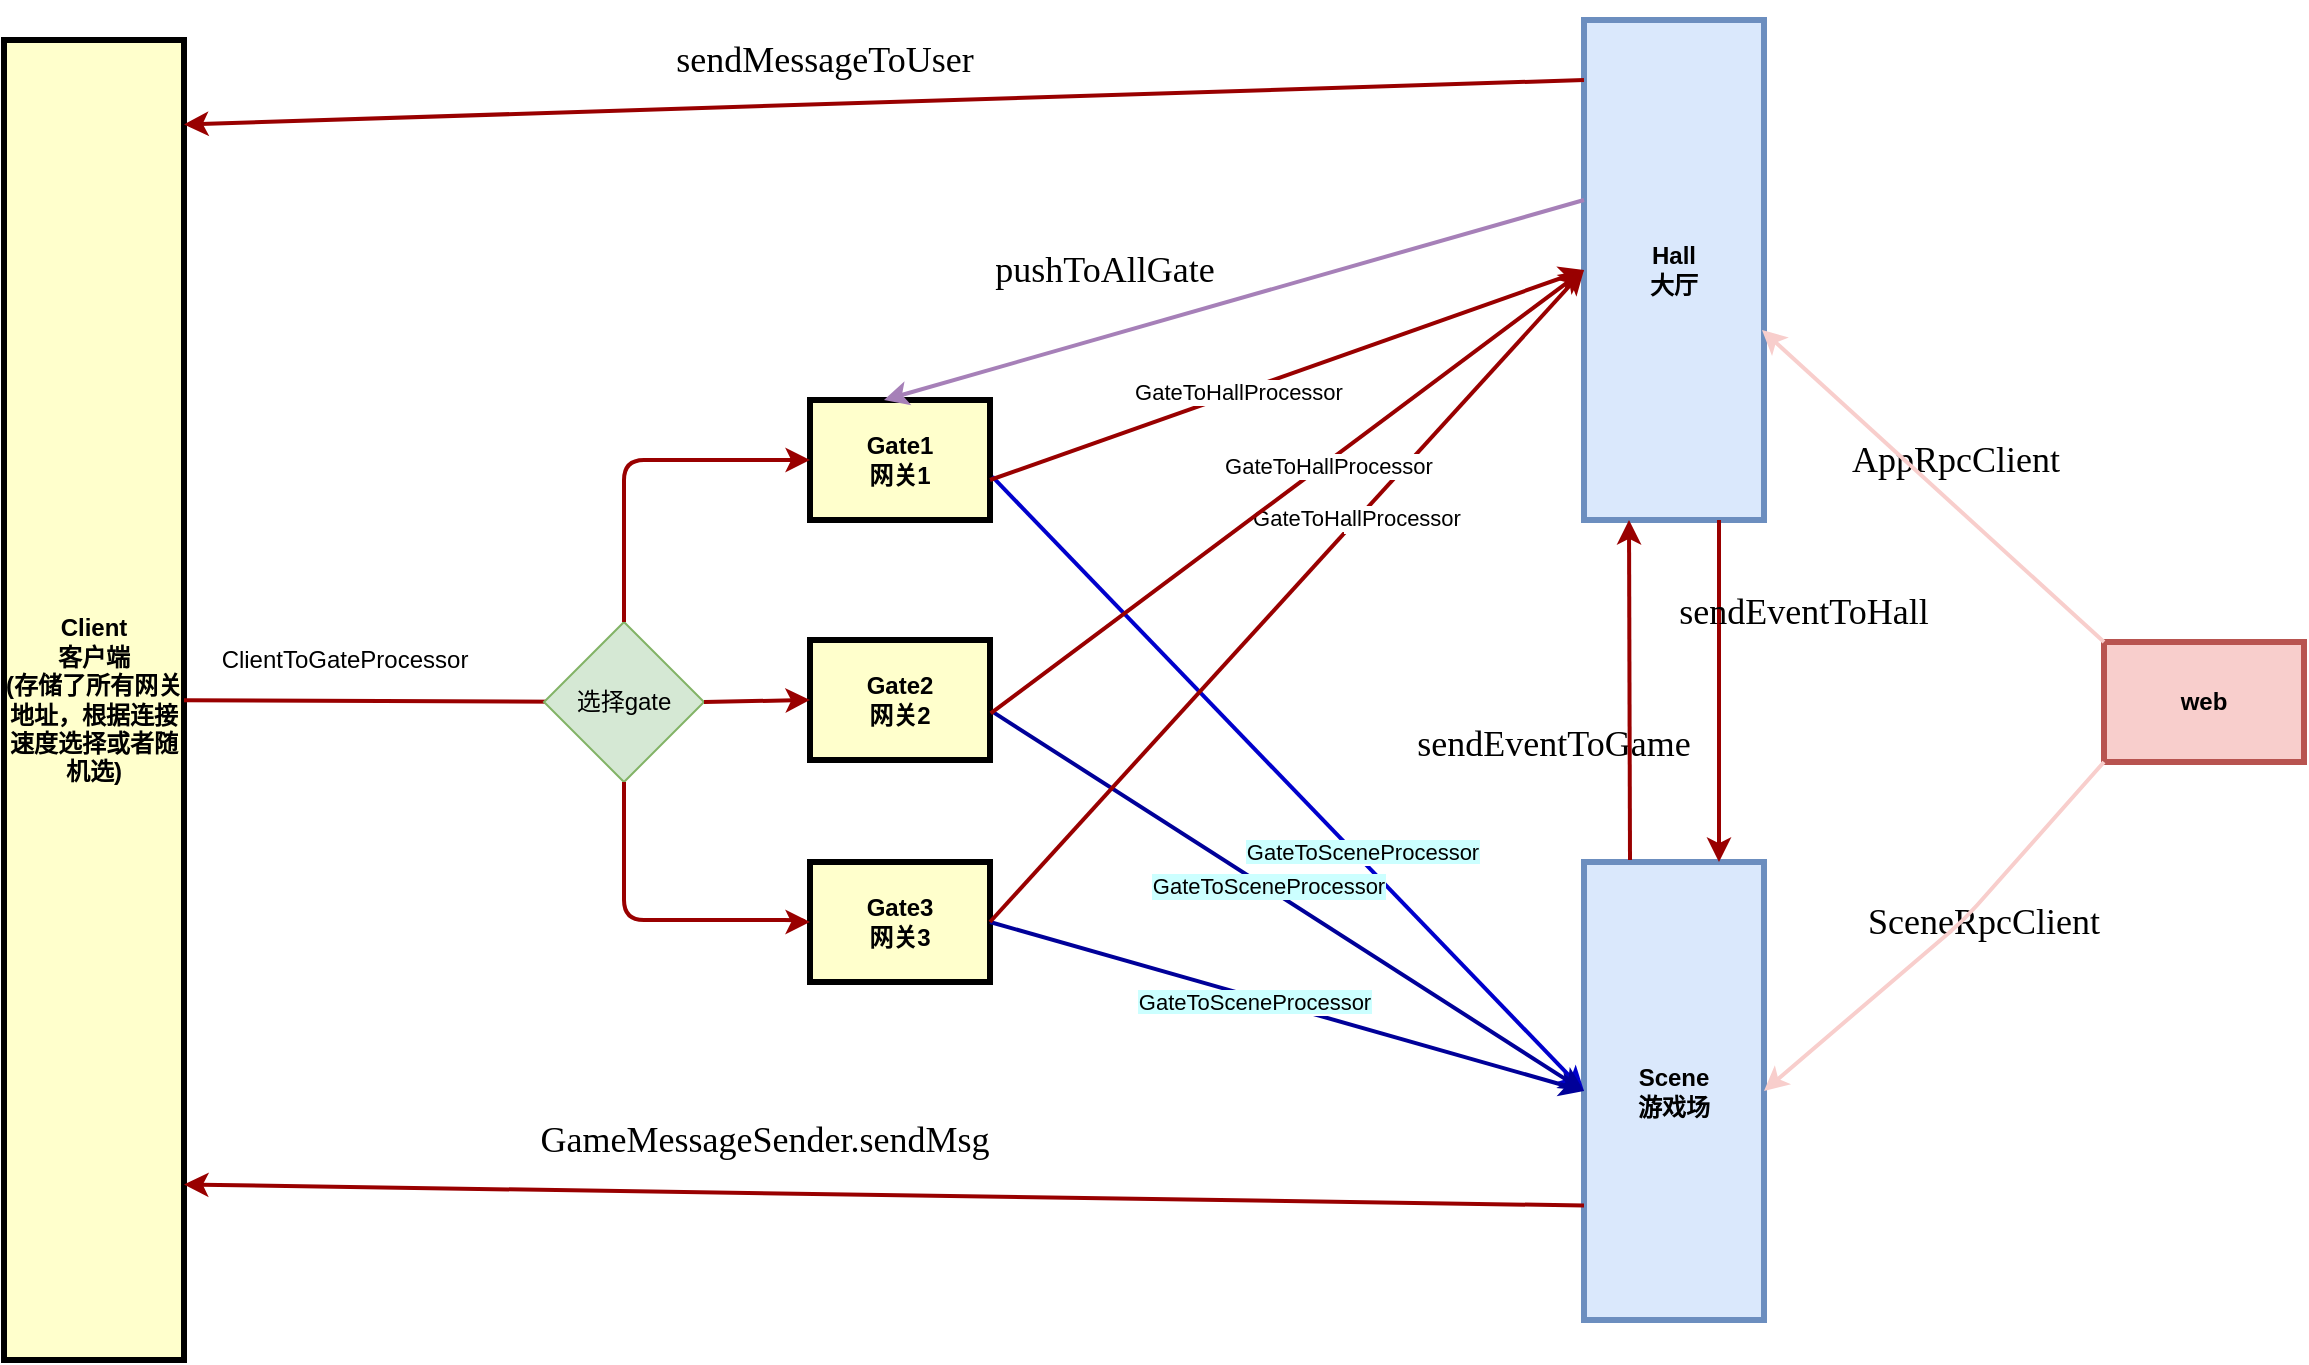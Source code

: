 <mxfile version="15.8.9" type="github">
  <diagram name="Page-1" id="c7558073-3199-34d8-9f00-42111426c3f3">
    <mxGraphModel dx="2248" dy="1965" grid="1" gridSize="10" guides="1" tooltips="1" connect="1" arrows="1" fold="1" page="1" pageScale="1" pageWidth="826" pageHeight="1169" background="none" math="0" shadow="0">
      <root>
        <mxCell id="0" />
        <mxCell id="1" parent="0" />
        <mxCell id="3ocNkwjFxYRQ3FP-kNJY-60" value="&lt;pre style=&quot;font-size: 13.5pt ; background-color: rgb(255 , 255 , 255) ; font-family: &amp;#34;consolas&amp;#34;&quot;&gt;sendEventToGame&lt;/pre&gt;" style="text;html=1;strokeColor=none;fillColor=none;align=center;verticalAlign=middle;whiteSpace=wrap;rounded=0;" vertex="1" parent="1">
          <mxGeometry x="610" y="282" width="170" height="39" as="geometry" />
        </mxCell>
        <mxCell id="3ocNkwjFxYRQ3FP-kNJY-58" value="&lt;pre style=&quot;background-color: rgb(255 , 255 , 255) ; font-family: &amp;#34;consolas&amp;#34; ; font-size: 13.5pt&quot;&gt;&lt;pre style=&quot;font-family: &amp;#34;consolas&amp;#34; ; font-size: 13.5pt&quot;&gt;SceneRpcClient&lt;/pre&gt;&lt;/pre&gt;" style="text;html=1;strokeColor=none;fillColor=none;align=center;verticalAlign=middle;whiteSpace=wrap;rounded=0;" vertex="1" parent="1">
          <mxGeometry x="840" y="371" width="140" height="40" as="geometry" />
        </mxCell>
        <mxCell id="3ocNkwjFxYRQ3FP-kNJY-55" value="&lt;pre style=&quot;background-color: rgb(255 , 255 , 255) ; font-family: &amp;#34;consolas&amp;#34; ; font-size: 13.5pt&quot;&gt;AppRpcClient&lt;/pre&gt;" style="text;html=1;strokeColor=none;fillColor=none;align=center;verticalAlign=middle;whiteSpace=wrap;rounded=0;" vertex="1" parent="1">
          <mxGeometry x="826" y="140" width="140" height="40" as="geometry" />
        </mxCell>
        <mxCell id="4" value="Client&#xa;客户端&#xa;(存储了所有网关地址，根据连接速度选择或者随机选)" style="whiteSpace=wrap;align=center;verticalAlign=middle;fontStyle=1;strokeWidth=3;fillColor=#FFFFCC" parent="1" vertex="1">
          <mxGeometry x="-80" y="-50" width="90" height="660" as="geometry" />
        </mxCell>
        <mxCell id="37" value="" style="edgeStyle=none;noEdgeStyle=1;strokeColor=#990000;strokeWidth=2" parent="1" source="4" edge="1">
          <mxGeometry width="100" height="100" relative="1" as="geometry">
            <mxPoint x="280" y="190" as="sourcePoint" />
            <mxPoint x="236" y="281.0" as="targetPoint" />
          </mxGeometry>
        </mxCell>
        <mxCell id="NmhMlwWTc5Ed8HVVp_U0-97" value="ClientToGateProcessor" style="text;html=1;align=center;verticalAlign=middle;resizable=0;points=[];autosize=1;strokeColor=none;" parent="1" vertex="1">
          <mxGeometry x="20" y="250" width="140" height="20" as="geometry" />
        </mxCell>
        <mxCell id="NmhMlwWTc5Ed8HVVp_U0-98" value="Gate1&#xa;网关1" style="whiteSpace=wrap;align=center;verticalAlign=middle;fontStyle=1;strokeWidth=3;fillColor=#FFFFCC" parent="1" vertex="1">
          <mxGeometry x="323" y="130" width="90" height="60" as="geometry" />
        </mxCell>
        <mxCell id="NmhMlwWTc5Ed8HVVp_U0-99" value="选择gate" style="rhombus;whiteSpace=wrap;html=1;fillColor=#d5e8d4;strokeColor=#82b366;" parent="1" vertex="1">
          <mxGeometry x="190" y="241" width="80" height="80" as="geometry" />
        </mxCell>
        <mxCell id="NmhMlwWTc5Ed8HVVp_U0-100" value="" style="edgeStyle=orthogonalEdgeStyle;strokeColor=#990000;strokeWidth=2;entryX=0;entryY=0.5;entryDx=0;entryDy=0;exitX=0.5;exitY=0;exitDx=0;exitDy=0;" parent="1" source="NmhMlwWTc5Ed8HVVp_U0-99" target="NmhMlwWTc5Ed8HVVp_U0-98" edge="1">
          <mxGeometry width="100" height="100" relative="1" as="geometry">
            <mxPoint x="140" y="291.0" as="sourcePoint" />
            <mxPoint x="246" y="291.0" as="targetPoint" />
          </mxGeometry>
        </mxCell>
        <mxCell id="NmhMlwWTc5Ed8HVVp_U0-102" value="Gate2&#xa;网关2" style="whiteSpace=wrap;align=center;verticalAlign=middle;fontStyle=1;strokeWidth=3;fillColor=#FFFFCC" parent="1" vertex="1">
          <mxGeometry x="323" y="250" width="90" height="60" as="geometry" />
        </mxCell>
        <mxCell id="NmhMlwWTc5Ed8HVVp_U0-103" value="Gate3&#xa;网关3" style="whiteSpace=wrap;align=center;verticalAlign=middle;fontStyle=1;strokeWidth=3;fillColor=#FFFFCC" parent="1" vertex="1">
          <mxGeometry x="323" y="361" width="90" height="60" as="geometry" />
        </mxCell>
        <mxCell id="NmhMlwWTc5Ed8HVVp_U0-104" value="" style="edgeStyle=none;noEdgeStyle=1;strokeColor=#990000;strokeWidth=2;exitX=1;exitY=0.5;exitDx=0;exitDy=0;entryX=0;entryY=0.5;entryDx=0;entryDy=0;" parent="1" source="NmhMlwWTc5Ed8HVVp_U0-99" target="NmhMlwWTc5Ed8HVVp_U0-102" edge="1">
          <mxGeometry width="100" height="100" relative="1" as="geometry">
            <mxPoint x="530" y="270.0" as="sourcePoint" />
            <mxPoint x="636" y="270.0" as="targetPoint" />
          </mxGeometry>
        </mxCell>
        <mxCell id="NmhMlwWTc5Ed8HVVp_U0-105" value="" style="edgeStyle=orthogonalEdgeStyle;strokeColor=#990000;strokeWidth=2;exitX=0.5;exitY=1;exitDx=0;exitDy=0;" parent="1" source="NmhMlwWTc5Ed8HVVp_U0-99" target="NmhMlwWTc5Ed8HVVp_U0-103" edge="1">
          <mxGeometry width="100" height="100" relative="1" as="geometry">
            <mxPoint x="270" y="330" as="sourcePoint" />
            <mxPoint x="320" y="400" as="targetPoint" />
            <Array as="points">
              <mxPoint x="230" y="390" />
              <mxPoint x="320" y="390" />
              <mxPoint x="320" y="391" />
            </Array>
          </mxGeometry>
        </mxCell>
        <mxCell id="NmhMlwWTc5Ed8HVVp_U0-106" value="Hall&#xa;大厅" style="whiteSpace=wrap;align=center;verticalAlign=middle;fontStyle=1;strokeWidth=3;fillColor=#dae8fc;strokeColor=#6c8ebf;" parent="1" vertex="1">
          <mxGeometry x="710" y="-60" width="90" height="250" as="geometry" />
        </mxCell>
        <mxCell id="NmhMlwWTc5Ed8HVVp_U0-107" value="Scene&#xa;游戏场" style="whiteSpace=wrap;align=center;verticalAlign=middle;fontStyle=1;strokeWidth=3;fillColor=#dae8fc;strokeColor=#6c8ebf;" parent="1" vertex="1">
          <mxGeometry x="710" y="361" width="90" height="229" as="geometry" />
        </mxCell>
        <mxCell id="NmhMlwWTc5Ed8HVVp_U0-108" value="" style="edgeStyle=none;noEdgeStyle=1;strokeWidth=2;exitX=1.013;exitY=0.639;exitDx=0;exitDy=0;exitPerimeter=0;entryX=0;entryY=0.5;entryDx=0;entryDy=0;strokeColor=#0000CC;" parent="1" source="NmhMlwWTc5Ed8HVVp_U0-98" target="NmhMlwWTc5Ed8HVVp_U0-107" edge="1">
          <mxGeometry width="100" height="100" relative="1" as="geometry">
            <mxPoint x="482" y="270.0" as="sourcePoint" />
            <mxPoint x="450" y="290" as="targetPoint" />
          </mxGeometry>
        </mxCell>
        <mxCell id="NmhMlwWTc5Ed8HVVp_U0-128" value="&lt;span style=&quot;background-color: rgb(204 , 255 , 255)&quot;&gt;GateToSceneProcessor&lt;/span&gt;" style="edgeLabel;html=1;align=center;verticalAlign=middle;resizable=0;points=[];" parent="NmhMlwWTc5Ed8HVVp_U0-108" vertex="1" connectable="0">
          <mxGeometry x="0.231" y="4" relative="1" as="geometry">
            <mxPoint y="1" as="offset" />
          </mxGeometry>
        </mxCell>
        <mxCell id="NmhMlwWTc5Ed8HVVp_U0-109" value="" style="edgeStyle=none;noEdgeStyle=1;strokeWidth=2;exitX=1.013;exitY=0.597;exitDx=0;exitDy=0;exitPerimeter=0;entryX=0;entryY=0.5;entryDx=0;entryDy=0;strokeColor=#000099;" parent="1" source="NmhMlwWTc5Ed8HVVp_U0-102" target="NmhMlwWTc5Ed8HVVp_U0-107" edge="1">
          <mxGeometry width="100" height="100" relative="1" as="geometry">
            <mxPoint x="424.17" y="178.34" as="sourcePoint" />
            <mxPoint x="490" y="350" as="targetPoint" />
          </mxGeometry>
        </mxCell>
        <mxCell id="NmhMlwWTc5Ed8HVVp_U0-127" value="GateToSceneProcessor" style="edgeLabel;html=1;align=center;verticalAlign=middle;resizable=0;points=[];labelBackgroundColor=#CCFFFF;" parent="NmhMlwWTc5Ed8HVVp_U0-109" vertex="1" connectable="0">
          <mxGeometry x="-0.073" y="1" relative="1" as="geometry">
            <mxPoint as="offset" />
          </mxGeometry>
        </mxCell>
        <mxCell id="NmhMlwWTc5Ed8HVVp_U0-113" value="" style="edgeStyle=none;noEdgeStyle=1;strokeWidth=2;exitX=1;exitY=0.5;exitDx=0;exitDy=0;entryX=0;entryY=0.5;entryDx=0;entryDy=0;strokeColor=#000099;" parent="1" source="NmhMlwWTc5Ed8HVVp_U0-103" target="NmhMlwWTc5Ed8HVVp_U0-107" edge="1">
          <mxGeometry width="100" height="100" relative="1" as="geometry">
            <mxPoint x="424.17" y="295.82" as="sourcePoint" />
            <mxPoint x="600" y="381.0" as="targetPoint" />
          </mxGeometry>
        </mxCell>
        <mxCell id="NmhMlwWTc5Ed8HVVp_U0-123" value="&lt;span style=&quot;background-color: rgb(204 , 255 , 255)&quot;&gt;GateToSceneProcessor&lt;/span&gt;" style="edgeLabel;html=1;align=center;verticalAlign=middle;resizable=0;points=[];" parent="NmhMlwWTc5Ed8HVVp_U0-113" vertex="1" connectable="0">
          <mxGeometry x="-0.108" y="-2" relative="1" as="geometry">
            <mxPoint as="offset" />
          </mxGeometry>
        </mxCell>
        <mxCell id="NmhMlwWTc5Ed8HVVp_U0-117" value="" style="edgeStyle=none;noEdgeStyle=1;strokeColor=#990000;strokeWidth=2;exitX=1;exitY=0.5;exitDx=0;exitDy=0;entryX=0;entryY=0.5;entryDx=0;entryDy=0;" parent="1" source="NmhMlwWTc5Ed8HVVp_U0-103" target="NmhMlwWTc5Ed8HVVp_U0-106" edge="1">
          <mxGeometry width="100" height="100" relative="1" as="geometry">
            <mxPoint x="423" y="401" as="sourcePoint" />
            <mxPoint x="590" y="401" as="targetPoint" />
          </mxGeometry>
        </mxCell>
        <mxCell id="NmhMlwWTc5Ed8HVVp_U0-124" value="Text" style="edgeLabel;html=1;align=center;verticalAlign=middle;resizable=0;points=[];" parent="NmhMlwWTc5Ed8HVVp_U0-117" vertex="1" connectable="0">
          <mxGeometry x="0.244" y="-2" relative="1" as="geometry">
            <mxPoint as="offset" />
          </mxGeometry>
        </mxCell>
        <mxCell id="NmhMlwWTc5Ed8HVVp_U0-125" value="GateToHallProcessor" style="edgeLabel;html=1;align=center;verticalAlign=middle;resizable=0;points=[];" parent="NmhMlwWTc5Ed8HVVp_U0-117" vertex="1" connectable="0">
          <mxGeometry x="0.235" y="1" relative="1" as="geometry">
            <mxPoint as="offset" />
          </mxGeometry>
        </mxCell>
        <mxCell id="NmhMlwWTc5Ed8HVVp_U0-118" value="" style="edgeStyle=none;noEdgeStyle=1;strokeColor=#990000;strokeWidth=2;exitX=1.004;exitY=0.611;exitDx=0;exitDy=0;entryX=0;entryY=0.5;entryDx=0;entryDy=0;exitPerimeter=0;" parent="1" source="NmhMlwWTc5Ed8HVVp_U0-102" target="NmhMlwWTc5Ed8HVVp_U0-106" edge="1">
          <mxGeometry width="100" height="100" relative="1" as="geometry">
            <mxPoint x="423" y="401" as="sourcePoint" />
            <mxPoint x="580" y="180" as="targetPoint" />
          </mxGeometry>
        </mxCell>
        <mxCell id="NmhMlwWTc5Ed8HVVp_U0-126" value="GateToHallProcessor" style="edgeLabel;html=1;align=center;verticalAlign=middle;resizable=0;points=[];" parent="NmhMlwWTc5Ed8HVVp_U0-118" vertex="1" connectable="0">
          <mxGeometry x="0.128" y="-1" relative="1" as="geometry">
            <mxPoint as="offset" />
          </mxGeometry>
        </mxCell>
        <mxCell id="NmhMlwWTc5Ed8HVVp_U0-119" value="" style="edgeStyle=none;noEdgeStyle=1;strokeColor=#990000;strokeWidth=2;entryX=0;entryY=0.5;entryDx=0;entryDy=0;" parent="1" target="NmhMlwWTc5Ed8HVVp_U0-106" edge="1">
          <mxGeometry width="100" height="100" relative="1" as="geometry">
            <mxPoint x="413" y="170" as="sourcePoint" />
            <mxPoint x="580" y="180" as="targetPoint" />
          </mxGeometry>
        </mxCell>
        <mxCell id="NmhMlwWTc5Ed8HVVp_U0-122" value="GateToHallProcessor" style="edgeLabel;html=1;align=center;verticalAlign=middle;resizable=0;points=[];" parent="NmhMlwWTc5Ed8HVVp_U0-119" vertex="1" connectable="0">
          <mxGeometry x="-0.266" y="2" relative="1" as="geometry">
            <mxPoint x="16" y="-4" as="offset" />
          </mxGeometry>
        </mxCell>
        <mxCell id="NmhMlwWTc5Ed8HVVp_U0-120" value="" style="edgeStyle=none;noEdgeStyle=1;strokeColor=#990000;strokeWidth=2;exitX=0.75;exitY=1;exitDx=0;exitDy=0;entryX=0.75;entryY=0;entryDx=0;entryDy=0;" parent="1" source="NmhMlwWTc5Ed8HVVp_U0-106" target="NmhMlwWTc5Ed8HVVp_U0-107" edge="1">
          <mxGeometry width="100" height="100" relative="1" as="geometry">
            <mxPoint x="710.0" y="251.0" as="sourcePoint" />
            <mxPoint x="916.64" y="314.34" as="targetPoint" />
          </mxGeometry>
        </mxCell>
        <mxCell id="NmhMlwWTc5Ed8HVVp_U0-121" value="" style="edgeStyle=none;noEdgeStyle=1;strokeColor=#990000;strokeWidth=2;entryX=0.25;entryY=1;entryDx=0;entryDy=0;" parent="1" target="NmhMlwWTc5Ed8HVVp_U0-106" edge="1">
          <mxGeometry width="100" height="100" relative="1" as="geometry">
            <mxPoint x="733" y="360" as="sourcePoint" />
            <mxPoint x="787.5" y="371.0" as="targetPoint" />
          </mxGeometry>
        </mxCell>
        <mxCell id="3ocNkwjFxYRQ3FP-kNJY-37" value="" style="edgeStyle=none;noEdgeStyle=1;strokeColor=#990000;strokeWidth=2;exitX=0;exitY=0.12;exitDx=0;exitDy=0;entryX=1;entryY=0.064;entryDx=0;entryDy=0;entryPerimeter=0;exitPerimeter=0;fillColor=#000099;" edge="1" parent="1" source="NmhMlwWTc5Ed8HVVp_U0-106" target="4">
          <mxGeometry width="100" height="100" relative="1" as="geometry">
            <mxPoint x="10" y="29.996" as="sourcePoint" />
            <mxPoint x="180" y="-50" as="targetPoint" />
          </mxGeometry>
        </mxCell>
        <mxCell id="3ocNkwjFxYRQ3FP-kNJY-39" value="" style="edgeStyle=none;noEdgeStyle=1;strokeColor=#A680B8;strokeWidth=2;exitX=0;exitY=0.36;exitDx=0;exitDy=0;exitPerimeter=0;fillColor=#FFD966;" edge="1" parent="1" source="NmhMlwWTc5Ed8HVVp_U0-106">
          <mxGeometry width="100" height="100" relative="1" as="geometry">
            <mxPoint x="1050" y="107.76" as="sourcePoint" />
            <mxPoint x="360" y="130" as="targetPoint" />
          </mxGeometry>
        </mxCell>
        <mxCell id="3ocNkwjFxYRQ3FP-kNJY-41" value="&lt;pre style=&quot;font-size: 13.5pt ; background-color: rgb(255 , 255 , 255) ; font-family: &amp;#34;consolas&amp;#34;&quot;&gt;pushToAllGate&lt;/pre&gt;" style="text;html=1;align=center;verticalAlign=middle;resizable=0;points=[];autosize=1;strokeColor=none;fillColor=none;" vertex="1" parent="1">
          <mxGeometry x="400" y="35" width="140" height="60" as="geometry" />
        </mxCell>
        <mxCell id="3ocNkwjFxYRQ3FP-kNJY-42" value="&lt;pre style=&quot;font-family: &amp;#34;consolas&amp;#34; ; font-size: 13.5pt&quot;&gt;sendMessageToUser&lt;/pre&gt;" style="text;html=1;align=center;verticalAlign=middle;resizable=0;points=[];autosize=1;strokeColor=none;fillColor=none;" vertex="1" parent="1">
          <mxGeometry x="240" y="-70" width="180" height="60" as="geometry" />
        </mxCell>
        <mxCell id="3ocNkwjFxYRQ3FP-kNJY-44" value="" style="edgeStyle=none;noEdgeStyle=1;strokeColor=#990000;strokeWidth=2;exitX=0;exitY=0.75;exitDx=0;exitDy=0;entryX=1;entryY=0.064;entryDx=0;entryDy=0;entryPerimeter=0;fillColor=#000099;" edge="1" parent="1" source="NmhMlwWTc5Ed8HVVp_U0-107">
          <mxGeometry width="100" height="100" relative="1" as="geometry">
            <mxPoint x="710" y="500" as="sourcePoint" />
            <mxPoint x="10" y="522.24" as="targetPoint" />
          </mxGeometry>
        </mxCell>
        <mxCell id="3ocNkwjFxYRQ3FP-kNJY-45" value="&lt;pre style=&quot;font-family: &amp;#34;consolas&amp;#34; ; font-size: 13.5pt&quot;&gt;&lt;pre style=&quot;background-color: rgb(255 , 255 , 255) ; font-family: &amp;#34;consolas&amp;#34; ; font-size: 13.5pt&quot;&gt;GameMessageSender.sendMsg&lt;/pre&gt;&lt;/pre&gt;" style="text;html=1;align=center;verticalAlign=middle;resizable=0;points=[];autosize=1;strokeColor=none;fillColor=none;" vertex="1" parent="1">
          <mxGeometry x="170" y="470" width="260" height="60" as="geometry" />
        </mxCell>
        <mxCell id="3ocNkwjFxYRQ3FP-kNJY-48" value="web" style="whiteSpace=wrap;align=center;verticalAlign=middle;fontStyle=1;strokeWidth=3;fillColor=#f8cecc;strokeColor=#b85450;" vertex="1" parent="1">
          <mxGeometry x="970" y="251" width="100" height="60" as="geometry" />
        </mxCell>
        <mxCell id="3ocNkwjFxYRQ3FP-kNJY-49" value="" style="edgeStyle=none;noEdgeStyle=1;strokeColor=#F8CECC;strokeWidth=2;exitX=0;exitY=1;exitDx=0;exitDy=0;entryX=1;entryY=0.5;entryDx=0;entryDy=0;" edge="1" parent="1" source="3ocNkwjFxYRQ3FP-kNJY-48" target="NmhMlwWTc5Ed8HVVp_U0-107">
          <mxGeometry width="100" height="100" relative="1" as="geometry">
            <mxPoint x="1010" y="280" as="sourcePoint" />
            <mxPoint x="1010" y="451" as="targetPoint" />
            <Array as="points">
              <mxPoint x="900" y="390" />
            </Array>
          </mxGeometry>
        </mxCell>
        <mxCell id="3ocNkwjFxYRQ3FP-kNJY-50" value="" style="edgeStyle=none;noEdgeStyle=1;strokeColor=#F8CECC;strokeWidth=2;exitX=0;exitY=0;exitDx=0;exitDy=0;entryX=0.989;entryY=0.62;entryDx=0;entryDy=0;entryPerimeter=0;" edge="1" parent="1" source="3ocNkwjFxYRQ3FP-kNJY-48" target="NmhMlwWTc5Ed8HVVp_U0-106">
          <mxGeometry width="100" height="100" relative="1" as="geometry">
            <mxPoint x="1020" y="300" as="sourcePoint" />
            <mxPoint x="810" y="485.5" as="targetPoint" />
          </mxGeometry>
        </mxCell>
        <mxCell id="3ocNkwjFxYRQ3FP-kNJY-59" value="&lt;span style=&quot;font-family: &amp;#34;consolas&amp;#34; ; font-size: 13.5pt&quot;&gt;sendEventToHall&lt;/span&gt;" style="text;html=1;strokeColor=none;fillColor=none;align=center;verticalAlign=middle;whiteSpace=wrap;rounded=0;" vertex="1" parent="1">
          <mxGeometry x="720" y="211" width="200" height="50" as="geometry" />
        </mxCell>
      </root>
    </mxGraphModel>
  </diagram>
</mxfile>
